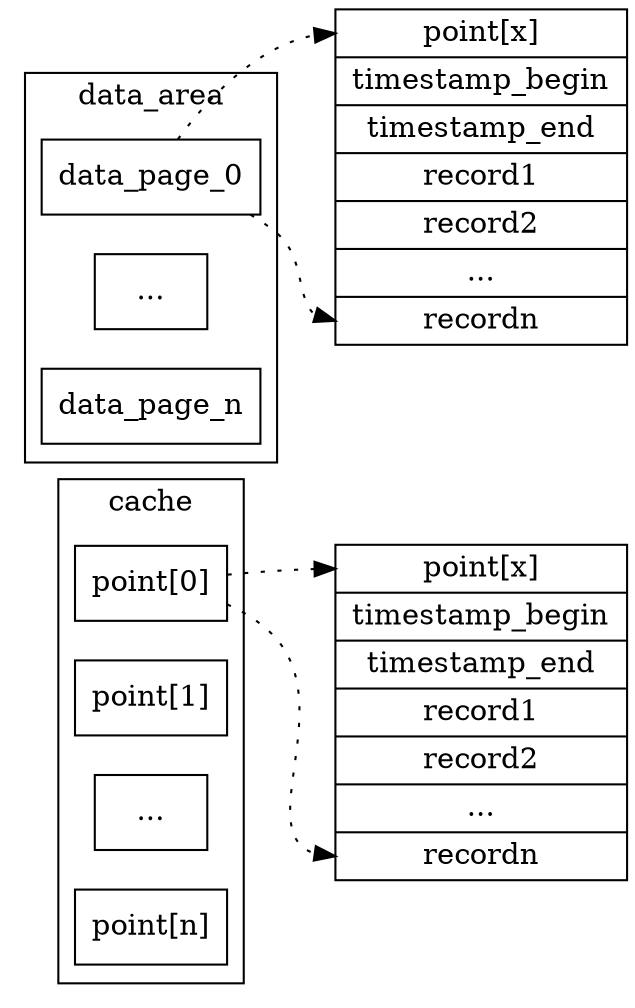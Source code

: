 digraph nginx {
    node [
        shape = "record",
    ];
    rank = same;
    rankdir = LR;

    // 数据页
    data_page_detail [
        label = "<px>point[x] | \
                 timestamp_begin | \
                 timestamp_end | \
                 record1 | \
                 record2 | \
                 ... | \
                 <rn>recordn",
    ];

    // 缓冲页
    cache_page_detail [
        label = "<px>point[x] | \
                 timestamp_begin | \
                 timestamp_end | \
                 record1 | \
                 record2 | \
                 ... | \
                 <rn>recordn",
    ];

    // 点缓冲
    subgraph cluster_cache {
        label = "cache";

        cached_point_0 [
            label = "point[0]",
        ];

        cached_point_1 [
            label = "point[1]",
        ];
        cached_point_all [
            label = "...",
        ];
        cached_point_n [
            label = "point[n]",
        ];
    };
    cached_point_0 -> data_page_detail:px [
        style = "dotted",
    ];
    cached_point_0 -> data_page_detail:rn [
        style = "dotted",
    ];

    // 数据区
    subgraph cluster_data_area {
        label = "data_area";

        data_page_0 [
            label = "data_page_0",
        ];
        data_page_all [
            label = "...",
        ];
        data_page_n [
            label = "data_page_n",
        ];
    };
    data_page_0 -> cache_page_detail:px [
        style = "dotted",
    ];
    data_page_0 -> cache_page_detail:rn [
        style = "dotted",
    ];

    // 二级索引
    subgraph cluster_level2_idx {
        label = "level2_index";
    };
}
